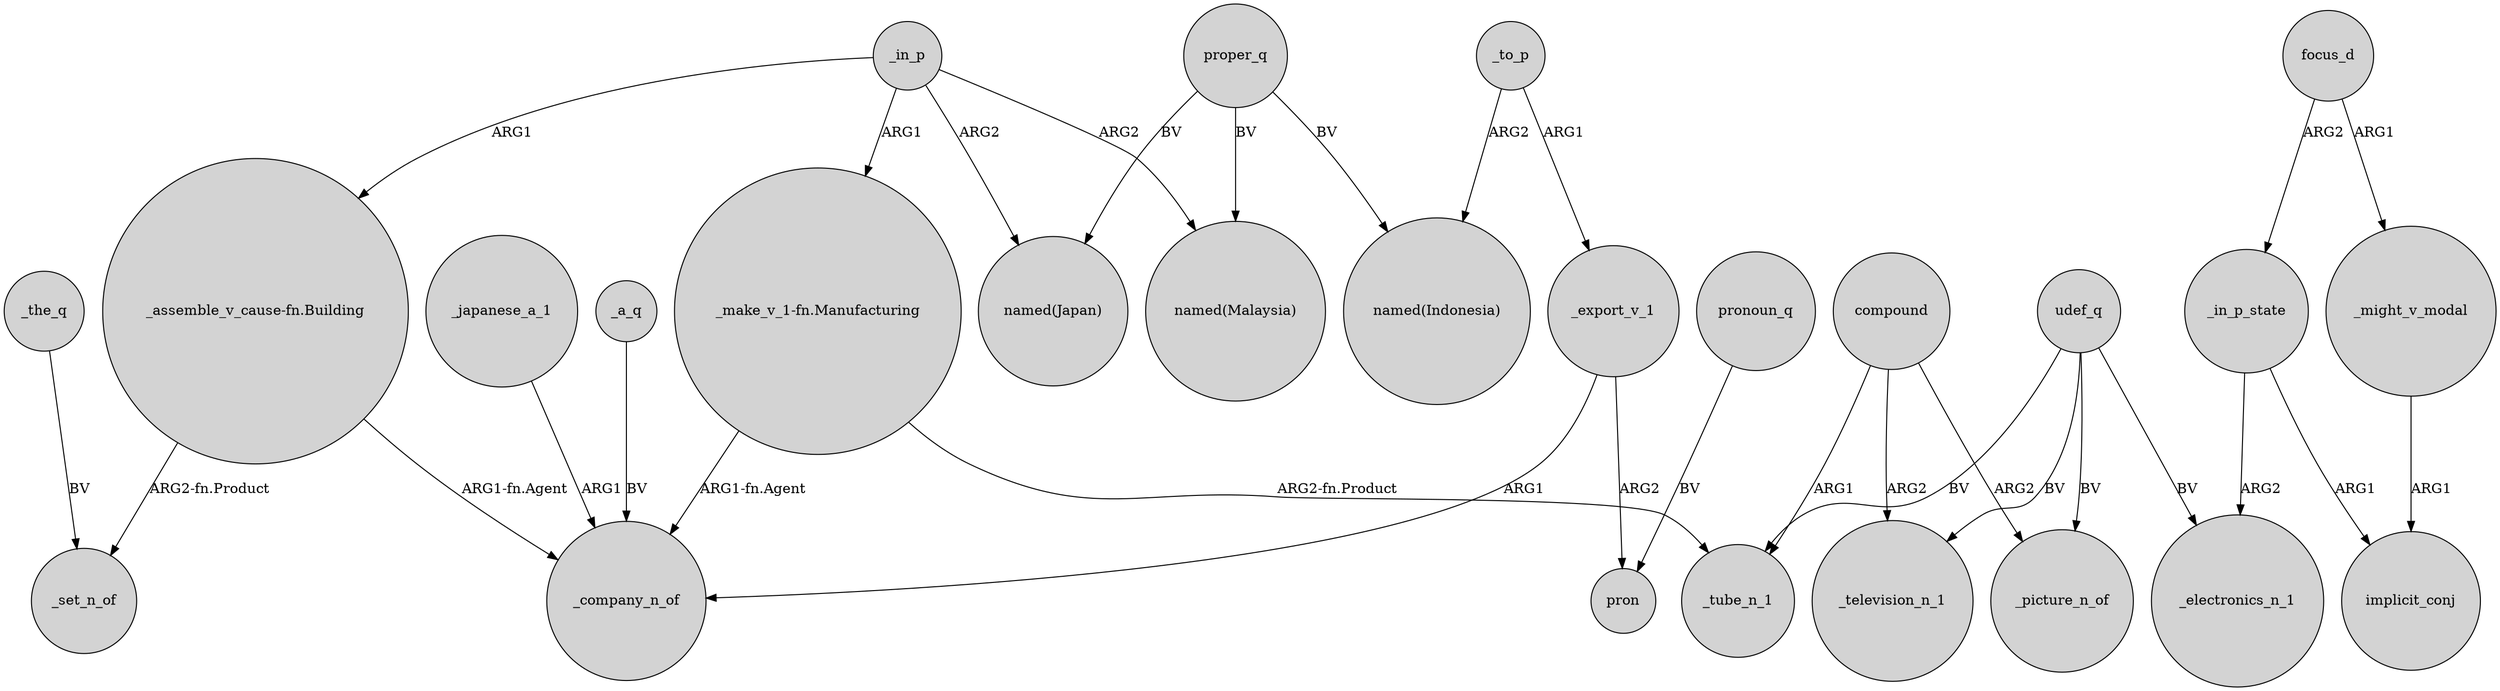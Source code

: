 digraph {
	node [shape=circle style=filled]
	_in_p -> "named(Malaysia)" [label=ARG2]
	"_assemble_v_cause-fn.Building" -> _set_n_of [label="ARG2-fn.Product"]
	proper_q -> "named(Indonesia)" [label=BV]
	udef_q -> _television_n_1 [label=BV]
	"_assemble_v_cause-fn.Building" -> _company_n_of [label="ARG1-fn.Agent"]
	udef_q -> _tube_n_1 [label=BV]
	focus_d -> _in_p_state [label=ARG2]
	"_make_v_1-fn.Manufacturing" -> _tube_n_1 [label="ARG2-fn.Product"]
	_might_v_modal -> implicit_conj [label=ARG1]
	proper_q -> "named(Japan)" [label=BV]
	_in_p -> "_assemble_v_cause-fn.Building" [label=ARG1]
	udef_q -> _electronics_n_1 [label=BV]
	pronoun_q -> pron [label=BV]
	_japanese_a_1 -> _company_n_of [label=ARG1]
	compound -> _tube_n_1 [label=ARG1]
	_to_p -> "named(Indonesia)" [label=ARG2]
	_in_p_state -> _electronics_n_1 [label=ARG2]
	_the_q -> _set_n_of [label=BV]
	compound -> _picture_n_of [label=ARG2]
	focus_d -> _might_v_modal [label=ARG1]
	udef_q -> _picture_n_of [label=BV]
	_to_p -> _export_v_1 [label=ARG1]
	_a_q -> _company_n_of [label=BV]
	"_make_v_1-fn.Manufacturing" -> _company_n_of [label="ARG1-fn.Agent"]
	_in_p -> "_make_v_1-fn.Manufacturing" [label=ARG1]
	_export_v_1 -> pron [label=ARG2]
	_export_v_1 -> _company_n_of [label=ARG1]
	proper_q -> "named(Malaysia)" [label=BV]
	_in_p -> "named(Japan)" [label=ARG2]
	compound -> _television_n_1 [label=ARG2]
	_in_p_state -> implicit_conj [label=ARG1]
}

